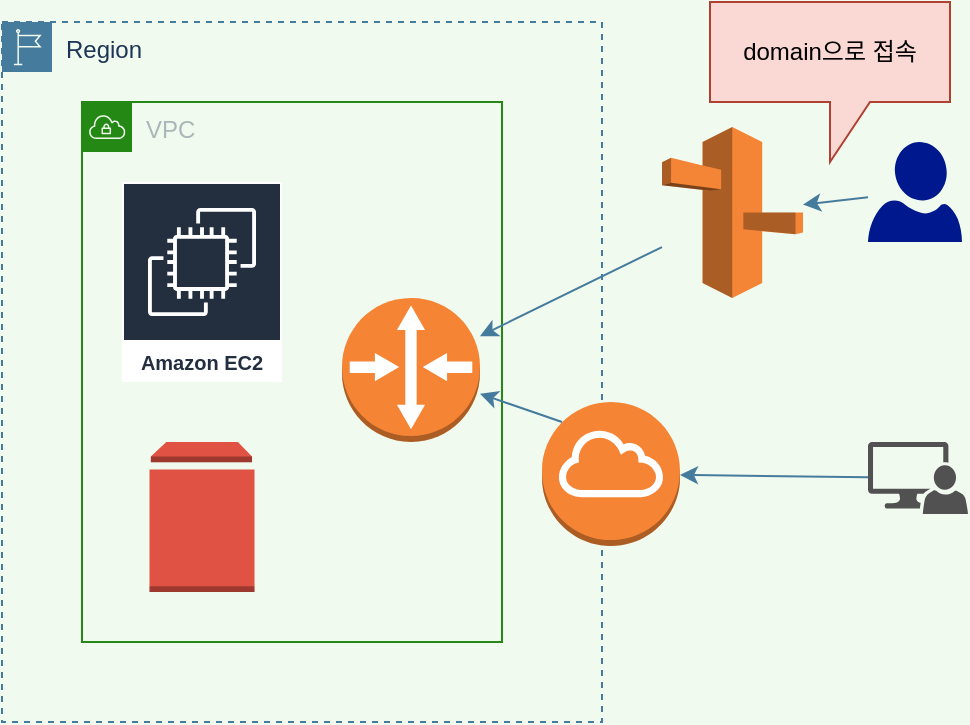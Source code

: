 <mxfile>
    <diagram id="NUNohHSi4LAH_2PryPD_" name="페이지-1">
        <mxGraphModel dx="716" dy="468" grid="1" gridSize="10" guides="1" tooltips="1" connect="1" arrows="1" fold="1" page="1" pageScale="1" pageWidth="827" pageHeight="1169" background="#F1FAEE" math="0" shadow="0">
            <root>
                <mxCell id="0"/>
                <mxCell id="1" parent="0"/>
                <mxCell id="2" value="Region" style="outlineConnect=0;html=1;whiteSpace=wrap;fontSize=12;fontStyle=0;shape=mxgraph.aws4.group;grIcon=mxgraph.aws4.group_region;strokeColor=#457B9D;fillColor=none;verticalAlign=top;align=left;spacingLeft=30;fontColor=#1D3557;dashed=1;" vertex="1" parent="1">
                    <mxGeometry x="60" y="70" width="300" height="350" as="geometry"/>
                </mxCell>
                <mxCell id="6" value="VPC" style="points=[[0,0],[0.25,0],[0.5,0],[0.75,0],[1,0],[1,0.25],[1,0.5],[1,0.75],[1,1],[0.75,1],[0.5,1],[0.25,1],[0,1],[0,0.75],[0,0.5],[0,0.25]];outlineConnect=0;gradientColor=none;html=1;whiteSpace=wrap;fontSize=12;fontStyle=0;shape=mxgraph.aws4.group;grIcon=mxgraph.aws4.group_vpc;strokeColor=#248814;fillColor=none;verticalAlign=top;align=left;spacingLeft=30;fontColor=#AAB7B8;dashed=0;rounded=0;sketch=0;" vertex="1" parent="1">
                    <mxGeometry x="100" y="110" width="210" height="270" as="geometry"/>
                </mxCell>
                <mxCell id="7" value="Amazon EC2" style="outlineConnect=0;fontColor=#232F3E;gradientColor=none;strokeColor=#ffffff;fillColor=#232F3E;dashed=0;verticalLabelPosition=middle;verticalAlign=bottom;align=center;html=1;whiteSpace=wrap;fontSize=10;fontStyle=1;spacing=3;shape=mxgraph.aws4.productIcon;prIcon=mxgraph.aws4.ec2;rounded=0;sketch=0;" vertex="1" parent="1">
                    <mxGeometry x="120" y="150" width="80" height="100" as="geometry"/>
                </mxCell>
                <mxCell id="8" value="" style="outlineConnect=0;dashed=0;verticalLabelPosition=bottom;verticalAlign=top;align=center;html=1;shape=mxgraph.aws3.volume;fillColor=#E05243;gradientColor=none;rounded=0;sketch=0;strokeColor=#457B9D;fontColor=#1D3557;" vertex="1" parent="1">
                    <mxGeometry x="133.75" y="280" width="52.5" height="75" as="geometry"/>
                </mxCell>
                <mxCell id="9" value="" style="outlineConnect=0;dashed=0;verticalLabelPosition=bottom;verticalAlign=top;align=center;html=1;shape=mxgraph.aws3.router;fillColor=#F58534;gradientColor=none;rounded=0;sketch=0;strokeColor=#457B9D;fontColor=#1D3557;" vertex="1" parent="1">
                    <mxGeometry x="230" y="208" width="69" height="72" as="geometry"/>
                </mxCell>
                <mxCell id="10" value="" style="outlineConnect=0;dashed=0;verticalLabelPosition=bottom;verticalAlign=top;align=center;html=1;shape=mxgraph.aws3.internet_gateway;fillColor=#F58534;gradientColor=none;rounded=0;sketch=0;strokeColor=#457B9D;fontColor=#1D3557;" vertex="1" parent="1">
                    <mxGeometry x="330" y="260" width="69" height="72" as="geometry"/>
                </mxCell>
                <mxCell id="11" value="" style="outlineConnect=0;dashed=0;verticalLabelPosition=bottom;verticalAlign=top;align=center;html=1;shape=mxgraph.aws3.route_53;fillColor=#F58536;gradientColor=none;rounded=0;sketch=0;strokeColor=#457B9D;fontColor=#1D3557;" vertex="1" parent="1">
                    <mxGeometry x="390" y="122.5" width="70.5" height="85.5" as="geometry"/>
                </mxCell>
                <mxCell id="14" value="" style="aspect=fixed;pointerEvents=1;shadow=0;dashed=0;html=1;strokeColor=none;labelPosition=center;verticalLabelPosition=bottom;verticalAlign=top;align=center;fillColor=#00188D;shape=mxgraph.azure.user;rounded=0;sketch=0;fontColor=#1D3557;" vertex="1" parent="1">
                    <mxGeometry x="493" y="130" width="47" height="50" as="geometry"/>
                </mxCell>
                <mxCell id="15" value="" style="pointerEvents=1;shadow=0;dashed=0;html=1;strokeColor=none;labelPosition=center;verticalLabelPosition=bottom;verticalAlign=top;align=center;fillColor=#515151;shape=mxgraph.mscae.system_center.admin_console;rounded=0;sketch=0;fontColor=#1D3557;" vertex="1" parent="1">
                    <mxGeometry x="493" y="280" width="50" height="36" as="geometry"/>
                </mxCell>
                <mxCell id="16" value="" style="endArrow=classic;html=1;strokeColor=#457B9D;fillColor=#A8DADC;fontColor=#1D3557;" edge="1" parent="1" source="11" target="9">
                    <mxGeometry width="50" height="50" relative="1" as="geometry">
                        <mxPoint x="340" y="270" as="sourcePoint"/>
                        <mxPoint x="390" y="220" as="targetPoint"/>
                    </mxGeometry>
                </mxCell>
                <mxCell id="17" value="" style="endArrow=classic;html=1;strokeColor=#457B9D;fillColor=#A8DADC;fontColor=#1D3557;" edge="1" parent="1" target="9">
                    <mxGeometry width="50" height="50" relative="1" as="geometry">
                        <mxPoint x="340" y="270" as="sourcePoint"/>
                        <mxPoint x="390" y="220" as="targetPoint"/>
                    </mxGeometry>
                </mxCell>
                <mxCell id="18" value="" style="endArrow=classic;html=1;strokeColor=#457B9D;fillColor=#A8DADC;fontColor=#1D3557;" edge="1" parent="1" source="15" target="10">
                    <mxGeometry width="50" height="50" relative="1" as="geometry">
                        <mxPoint x="340" y="270" as="sourcePoint"/>
                        <mxPoint x="390" y="220" as="targetPoint"/>
                    </mxGeometry>
                </mxCell>
                <mxCell id="19" value="" style="endArrow=classic;html=1;strokeColor=#457B9D;fillColor=#A8DADC;fontColor=#1D3557;" edge="1" parent="1" source="14" target="11">
                    <mxGeometry width="50" height="50" relative="1" as="geometry">
                        <mxPoint x="340" y="270" as="sourcePoint"/>
                        <mxPoint x="390" y="220" as="targetPoint"/>
                    </mxGeometry>
                </mxCell>
                <mxCell id="21" value="domain으로 접속" style="shape=callout;whiteSpace=wrap;html=1;perimeter=calloutPerimeter;rounded=0;sketch=0;strokeColor=#ae4132;fillColor=#fad9d5;fontColor=#000000;" vertex="1" parent="1">
                    <mxGeometry x="414" y="60" width="120" height="80" as="geometry"/>
                </mxCell>
            </root>
        </mxGraphModel>
    </diagram>
</mxfile>